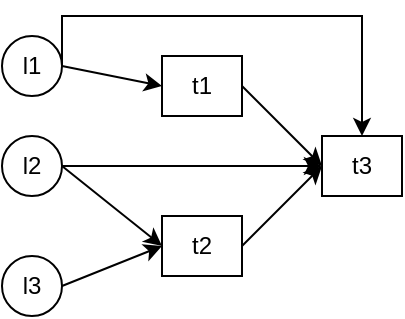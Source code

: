 <mxfile version="24.2.2" type="github">
  <diagram name="第 1 页" id="-DUCccSbEhLPuWcFMruR">
    <mxGraphModel dx="819" dy="441" grid="0" gridSize="10" guides="1" tooltips="1" connect="1" arrows="1" fold="1" page="1" pageScale="1" pageWidth="827" pageHeight="1169" math="0" shadow="0">
      <root>
        <mxCell id="0" />
        <mxCell id="1" parent="0" />
        <mxCell id="DVA9xsc76PXXOWImBpeY-9" style="rounded=0;orthogonalLoop=1;jettySize=auto;html=1;exitX=1;exitY=0.5;exitDx=0;exitDy=0;entryX=0;entryY=0.5;entryDx=0;entryDy=0;" edge="1" parent="1" source="DVA9xsc76PXXOWImBpeY-1" target="DVA9xsc76PXXOWImBpeY-8">
          <mxGeometry relative="1" as="geometry" />
        </mxCell>
        <mxCell id="DVA9xsc76PXXOWImBpeY-1" value="t1" style="rounded=0;whiteSpace=wrap;html=1;" vertex="1" parent="1">
          <mxGeometry x="220" y="260" width="40" height="30" as="geometry" />
        </mxCell>
        <mxCell id="DVA9xsc76PXXOWImBpeY-11" style="rounded=0;orthogonalLoop=1;jettySize=auto;html=1;exitX=1;exitY=0.5;exitDx=0;exitDy=0;entryX=0;entryY=0.5;entryDx=0;entryDy=0;" edge="1" parent="1" source="DVA9xsc76PXXOWImBpeY-3" target="DVA9xsc76PXXOWImBpeY-1">
          <mxGeometry relative="1" as="geometry" />
        </mxCell>
        <mxCell id="DVA9xsc76PXXOWImBpeY-15" style="edgeStyle=orthogonalEdgeStyle;rounded=0;orthogonalLoop=1;jettySize=auto;html=1;exitX=1;exitY=0.5;exitDx=0;exitDy=0;entryX=0.5;entryY=0;entryDx=0;entryDy=0;" edge="1" parent="1" source="DVA9xsc76PXXOWImBpeY-3" target="DVA9xsc76PXXOWImBpeY-8">
          <mxGeometry relative="1" as="geometry">
            <Array as="points">
              <mxPoint x="170" y="240" />
              <mxPoint x="320" y="240" />
            </Array>
          </mxGeometry>
        </mxCell>
        <mxCell id="DVA9xsc76PXXOWImBpeY-3" value="l1" style="ellipse;whiteSpace=wrap;html=1;aspect=fixed;" vertex="1" parent="1">
          <mxGeometry x="140" y="250" width="30" height="30" as="geometry" />
        </mxCell>
        <mxCell id="DVA9xsc76PXXOWImBpeY-12" style="edgeStyle=orthogonalEdgeStyle;rounded=0;orthogonalLoop=1;jettySize=auto;html=1;exitX=1;exitY=0.5;exitDx=0;exitDy=0;entryX=0;entryY=0.5;entryDx=0;entryDy=0;" edge="1" parent="1" source="DVA9xsc76PXXOWImBpeY-4" target="DVA9xsc76PXXOWImBpeY-8">
          <mxGeometry relative="1" as="geometry" />
        </mxCell>
        <mxCell id="DVA9xsc76PXXOWImBpeY-14" style="rounded=0;orthogonalLoop=1;jettySize=auto;html=1;exitX=1;exitY=0.5;exitDx=0;exitDy=0;entryX=0;entryY=0.5;entryDx=0;entryDy=0;" edge="1" parent="1" source="DVA9xsc76PXXOWImBpeY-4" target="DVA9xsc76PXXOWImBpeY-7">
          <mxGeometry relative="1" as="geometry" />
        </mxCell>
        <mxCell id="DVA9xsc76PXXOWImBpeY-4" value="l2" style="ellipse;whiteSpace=wrap;html=1;aspect=fixed;" vertex="1" parent="1">
          <mxGeometry x="140" y="300" width="30" height="30" as="geometry" />
        </mxCell>
        <mxCell id="DVA9xsc76PXXOWImBpeY-13" style="rounded=0;orthogonalLoop=1;jettySize=auto;html=1;exitX=1;exitY=0.5;exitDx=0;exitDy=0;entryX=0;entryY=0.5;entryDx=0;entryDy=0;" edge="1" parent="1" source="DVA9xsc76PXXOWImBpeY-5" target="DVA9xsc76PXXOWImBpeY-7">
          <mxGeometry relative="1" as="geometry" />
        </mxCell>
        <mxCell id="DVA9xsc76PXXOWImBpeY-5" value="l3" style="ellipse;whiteSpace=wrap;html=1;aspect=fixed;" vertex="1" parent="1">
          <mxGeometry x="140" y="360" width="30" height="30" as="geometry" />
        </mxCell>
        <mxCell id="DVA9xsc76PXXOWImBpeY-10" style="rounded=0;orthogonalLoop=1;jettySize=auto;html=1;exitX=1;exitY=0.5;exitDx=0;exitDy=0;entryX=0;entryY=0.5;entryDx=0;entryDy=0;" edge="1" parent="1" source="DVA9xsc76PXXOWImBpeY-7" target="DVA9xsc76PXXOWImBpeY-8">
          <mxGeometry relative="1" as="geometry" />
        </mxCell>
        <mxCell id="DVA9xsc76PXXOWImBpeY-7" value="t2" style="rounded=0;whiteSpace=wrap;html=1;" vertex="1" parent="1">
          <mxGeometry x="220" y="340" width="40" height="30" as="geometry" />
        </mxCell>
        <mxCell id="DVA9xsc76PXXOWImBpeY-8" value="t3" style="rounded=0;whiteSpace=wrap;html=1;" vertex="1" parent="1">
          <mxGeometry x="300" y="300" width="40" height="30" as="geometry" />
        </mxCell>
      </root>
    </mxGraphModel>
  </diagram>
</mxfile>
